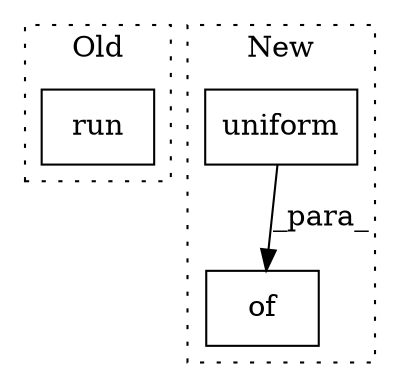 digraph G {
subgraph cluster0 {
1 [label="run" a="32" s="5127,5146" l="4,1" shape="box"];
label = "Old";
style="dotted";
}
subgraph cluster1 {
2 [label="uniform" a="32" s="6747,6816" l="17,2" shape="box"];
3 [label="of" a="32" s="6700,6818" l="3,1" shape="box"];
label = "New";
style="dotted";
}
2 -> 3 [label="_para_"];
}
